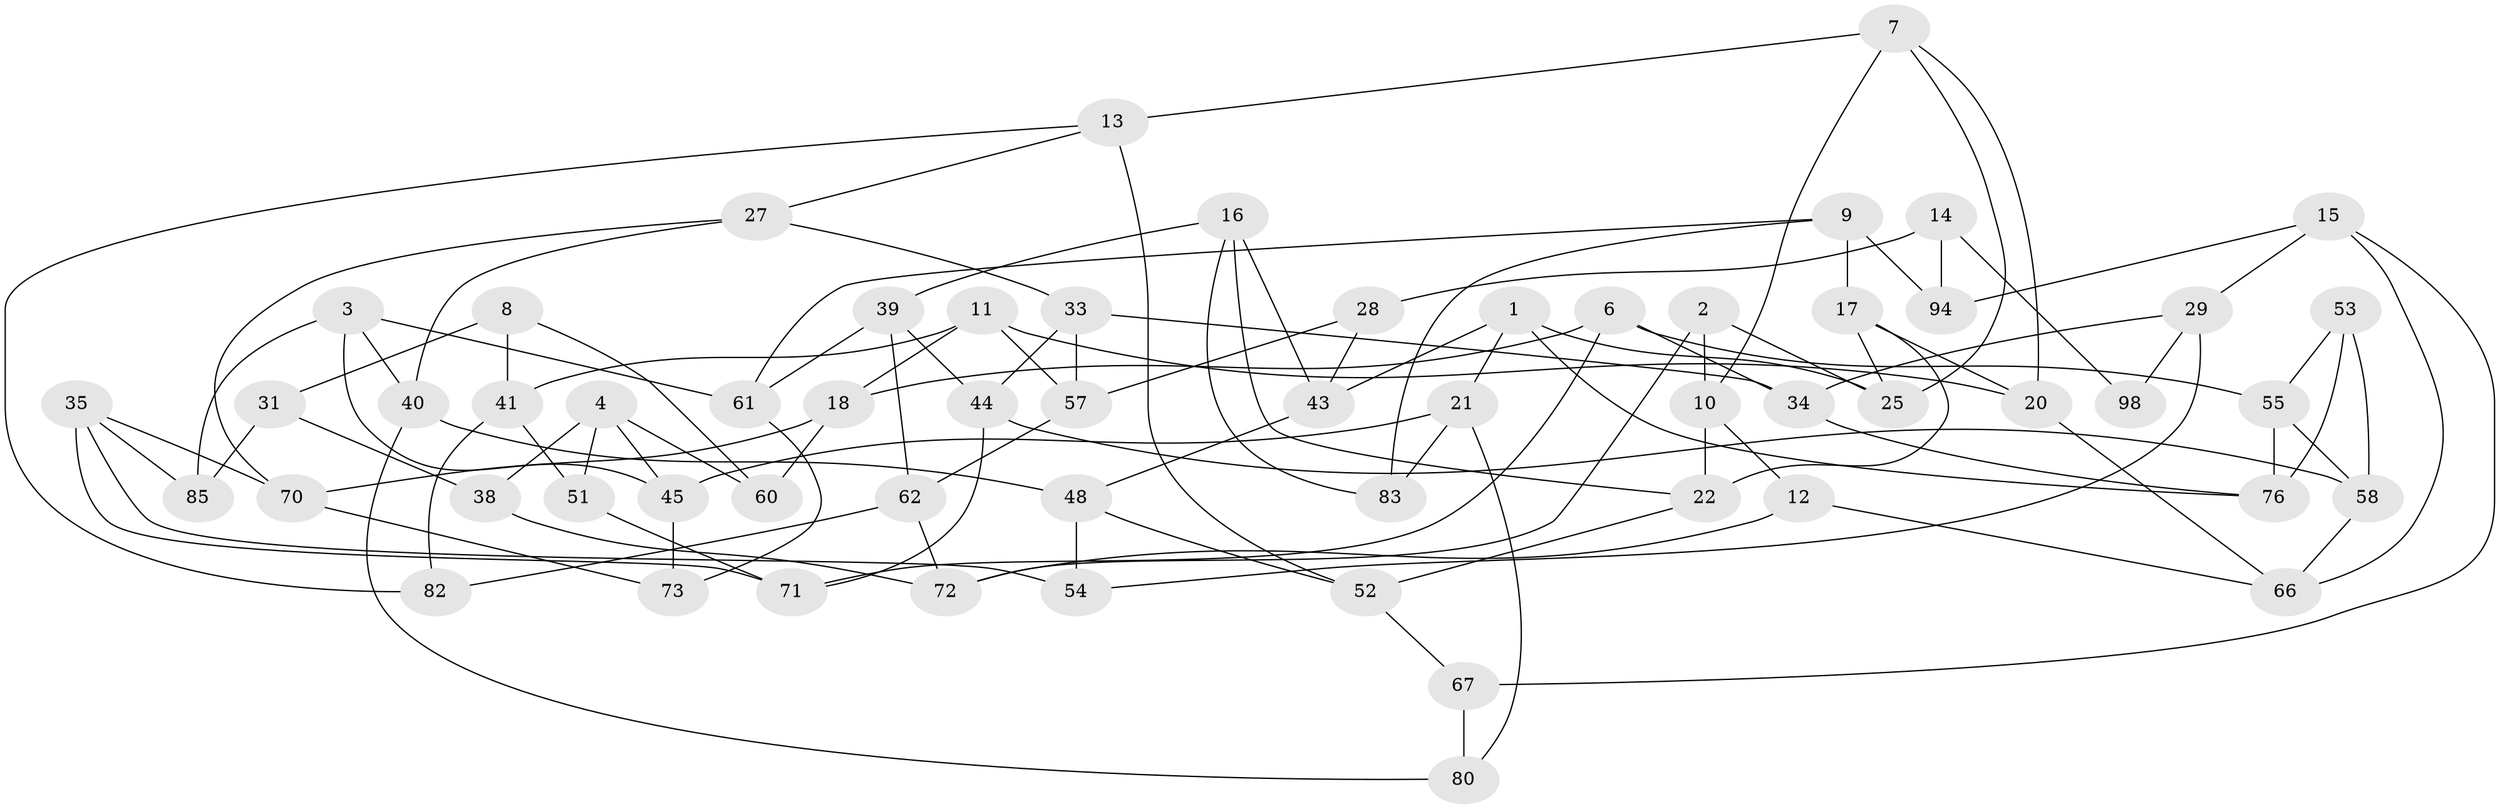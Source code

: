 // original degree distribution, {3: 1.0}
// Generated by graph-tools (version 1.1) at 2025/39/02/21/25 10:39:00]
// undirected, 59 vertices, 108 edges
graph export_dot {
graph [start="1"]
  node [color=gray90,style=filled];
  1 [super="+37"];
  2;
  3 [super="+5"];
  4 [super="+87"];
  6 [super="+46"];
  7 [super="+69"];
  8;
  9 [super="+59"];
  10 [super="+23"];
  11 [super="+88"];
  12;
  13 [super="+77"];
  14 [super="+30"];
  15 [super="+86"];
  16 [super="+19"];
  17 [super="+24"];
  18 [super="+32"];
  20 [super="+63"];
  21 [super="+65"];
  22 [super="+47"];
  25 [super="+26"];
  27 [super="+49"];
  28;
  29 [super="+36"];
  31;
  33 [super="+68"];
  34 [super="+96"];
  35 [super="+79"];
  38;
  39 [super="+50"];
  40 [super="+56"];
  41 [super="+42"];
  43 [super="+75"];
  44 [super="+84"];
  45 [super="+90"];
  48 [super="+99"];
  51;
  52 [super="+89"];
  53;
  54;
  55 [super="+81"];
  57 [super="+74"];
  58 [super="+93"];
  60;
  61 [super="+92"];
  62 [super="+64"];
  66 [super="+97"];
  67;
  70 [super="+78"];
  71 [super="+100"];
  72 [super="+95"];
  73;
  76 [super="+91"];
  80;
  82;
  83;
  85;
  94;
  98;
  1 -- 21;
  1 -- 25;
  1 -- 43;
  1 -- 76;
  2 -- 72;
  2 -- 25;
  2 -- 10;
  3 -- 85;
  3 -- 61;
  3 -- 40;
  3 -- 45;
  4 -- 45;
  4 -- 51;
  4 -- 38;
  4 -- 60;
  6 -- 18;
  6 -- 34;
  6 -- 71;
  6 -- 55;
  7 -- 20;
  7 -- 25;
  7 -- 13;
  7 -- 10;
  8 -- 60;
  8 -- 31;
  8 -- 41;
  9 -- 83;
  9 -- 61;
  9 -- 94;
  9 -- 17;
  10 -- 22;
  10 -- 12;
  11 -- 18;
  11 -- 41;
  11 -- 20;
  11 -- 57;
  12 -- 66;
  12 -- 72;
  13 -- 27;
  13 -- 82;
  13 -- 52;
  14 -- 28;
  14 -- 98 [weight=2];
  14 -- 94;
  15 -- 66;
  15 -- 29;
  15 -- 67;
  15 -- 94;
  16 -- 39;
  16 -- 83;
  16 -- 43;
  16 -- 22;
  17 -- 20;
  17 -- 22;
  17 -- 25;
  18 -- 70;
  18 -- 60;
  20 -- 66;
  21 -- 83;
  21 -- 45;
  21 -- 80;
  22 -- 52;
  27 -- 33;
  27 -- 40;
  27 -- 70;
  28 -- 43;
  28 -- 57;
  29 -- 54;
  29 -- 98;
  29 -- 34;
  31 -- 38;
  31 -- 85;
  33 -- 44;
  33 -- 57;
  33 -- 34;
  34 -- 76;
  35 -- 54;
  35 -- 71;
  35 -- 85;
  35 -- 70;
  38 -- 72;
  39 -- 62;
  39 -- 44;
  39 -- 61;
  40 -- 80;
  40 -- 48;
  41 -- 82;
  41 -- 51;
  43 -- 48;
  44 -- 58;
  44 -- 71;
  45 -- 73;
  48 -- 54;
  48 -- 52;
  51 -- 71;
  52 -- 67;
  53 -- 58;
  53 -- 76;
  53 -- 55;
  55 -- 58;
  55 -- 76;
  57 -- 62;
  58 -- 66;
  61 -- 73;
  62 -- 82;
  62 -- 72;
  67 -- 80;
  70 -- 73;
}
